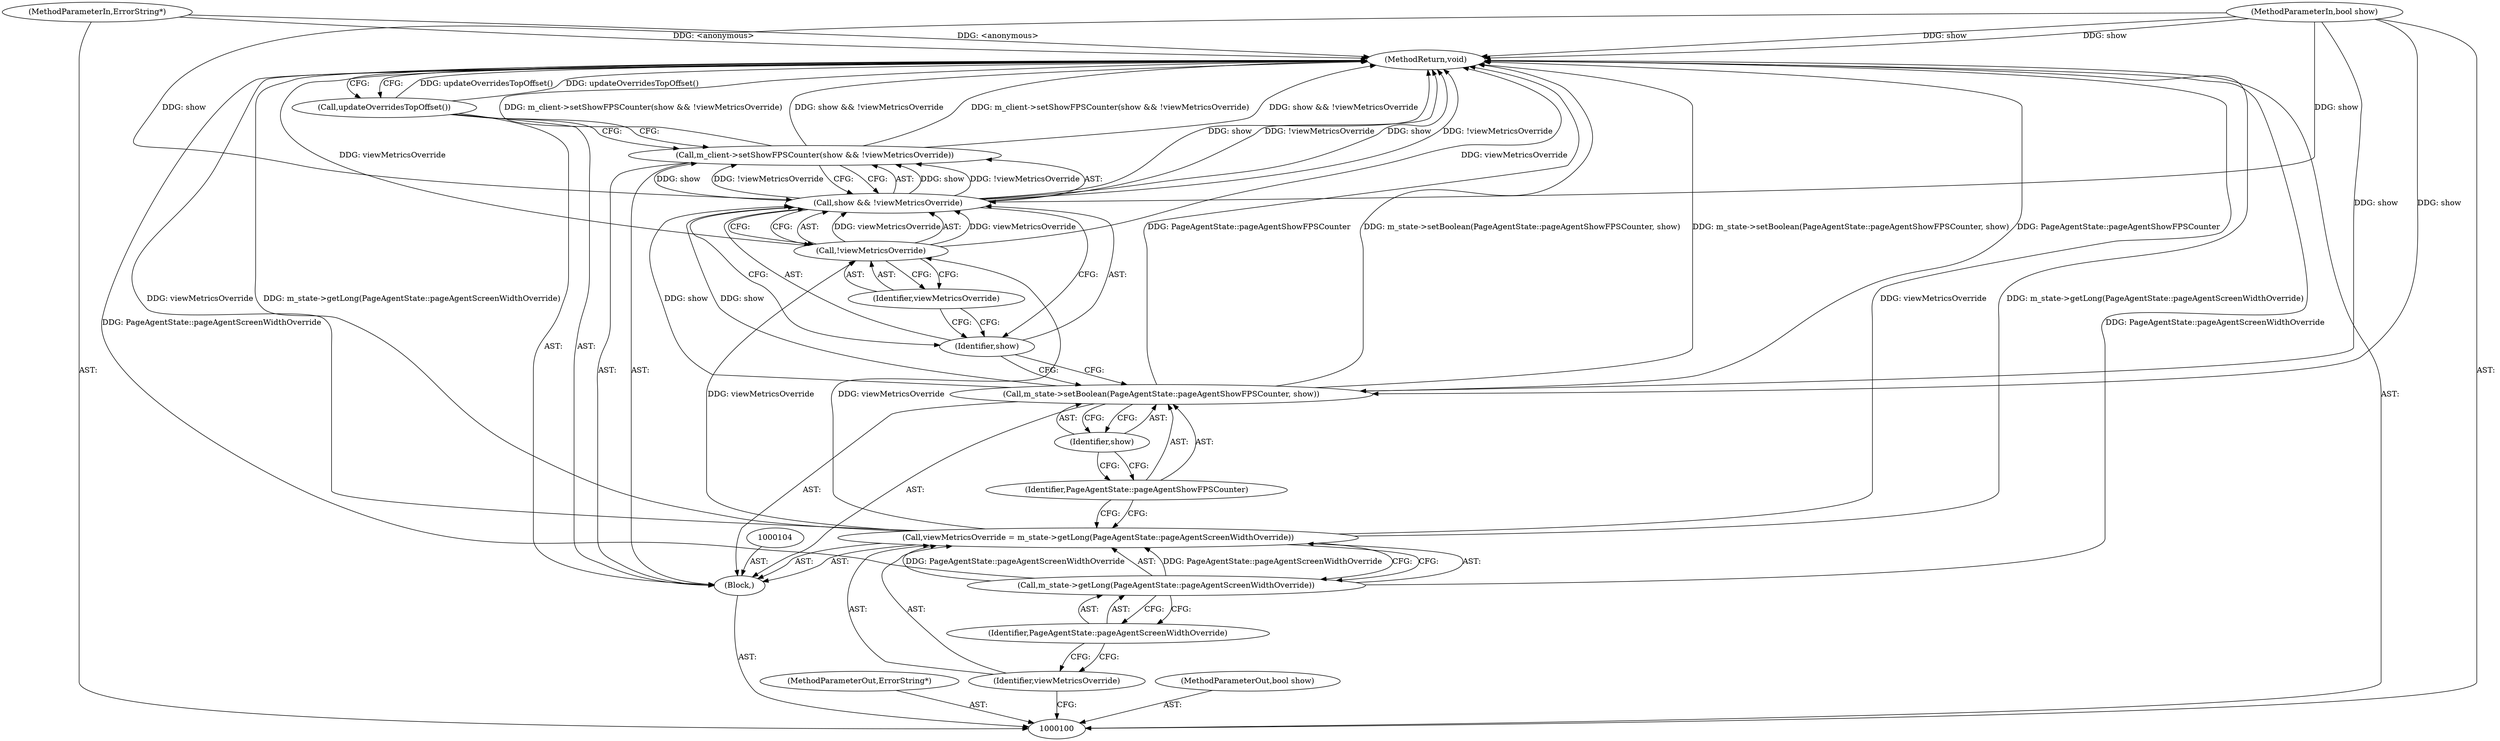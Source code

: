 digraph "1_Chrome_d4cd2b2c0953ad7e9fa988c234eb9361be80fe81_13" {
"1000118" [label="(MethodReturn,void)"];
"1000101" [label="(MethodParameterIn,ErrorString*)"];
"1000154" [label="(MethodParameterOut,ErrorString*)"];
"1000102" [label="(MethodParameterIn,bool show)"];
"1000155" [label="(MethodParameterOut,bool show)"];
"1000103" [label="(Block,)"];
"1000105" [label="(Call,viewMetricsOverride = m_state->getLong(PageAgentState::pageAgentScreenWidthOverride))"];
"1000106" [label="(Identifier,viewMetricsOverride)"];
"1000107" [label="(Call,m_state->getLong(PageAgentState::pageAgentScreenWidthOverride))"];
"1000108" [label="(Identifier,PageAgentState::pageAgentScreenWidthOverride)"];
"1000110" [label="(Identifier,PageAgentState::pageAgentShowFPSCounter)"];
"1000109" [label="(Call,m_state->setBoolean(PageAgentState::pageAgentShowFPSCounter, show))"];
"1000111" [label="(Identifier,show)"];
"1000113" [label="(Call,show && !viewMetricsOverride)"];
"1000114" [label="(Identifier,show)"];
"1000115" [label="(Call,!viewMetricsOverride)"];
"1000116" [label="(Identifier,viewMetricsOverride)"];
"1000112" [label="(Call,m_client->setShowFPSCounter(show && !viewMetricsOverride))"];
"1000117" [label="(Call,updateOverridesTopOffset())"];
"1000118" -> "1000100"  [label="AST: "];
"1000118" -> "1000117"  [label="CFG: "];
"1000117" -> "1000118"  [label="DDG: updateOverridesTopOffset()"];
"1000107" -> "1000118"  [label="DDG: PageAgentState::pageAgentScreenWidthOverride"];
"1000105" -> "1000118"  [label="DDG: m_state->getLong(PageAgentState::pageAgentScreenWidthOverride)"];
"1000105" -> "1000118"  [label="DDG: viewMetricsOverride"];
"1000113" -> "1000118"  [label="DDG: show"];
"1000113" -> "1000118"  [label="DDG: !viewMetricsOverride"];
"1000115" -> "1000118"  [label="DDG: viewMetricsOverride"];
"1000102" -> "1000118"  [label="DDG: show"];
"1000112" -> "1000118"  [label="DDG: m_client->setShowFPSCounter(show && !viewMetricsOverride)"];
"1000112" -> "1000118"  [label="DDG: show && !viewMetricsOverride"];
"1000101" -> "1000118"  [label="DDG: <anonymous>"];
"1000109" -> "1000118"  [label="DDG: PageAgentState::pageAgentShowFPSCounter"];
"1000109" -> "1000118"  [label="DDG: m_state->setBoolean(PageAgentState::pageAgentShowFPSCounter, show)"];
"1000101" -> "1000100"  [label="AST: "];
"1000101" -> "1000118"  [label="DDG: <anonymous>"];
"1000154" -> "1000100"  [label="AST: "];
"1000102" -> "1000100"  [label="AST: "];
"1000102" -> "1000118"  [label="DDG: show"];
"1000102" -> "1000109"  [label="DDG: show"];
"1000102" -> "1000113"  [label="DDG: show"];
"1000155" -> "1000100"  [label="AST: "];
"1000103" -> "1000100"  [label="AST: "];
"1000104" -> "1000103"  [label="AST: "];
"1000105" -> "1000103"  [label="AST: "];
"1000109" -> "1000103"  [label="AST: "];
"1000112" -> "1000103"  [label="AST: "];
"1000117" -> "1000103"  [label="AST: "];
"1000105" -> "1000103"  [label="AST: "];
"1000105" -> "1000107"  [label="CFG: "];
"1000106" -> "1000105"  [label="AST: "];
"1000107" -> "1000105"  [label="AST: "];
"1000110" -> "1000105"  [label="CFG: "];
"1000105" -> "1000118"  [label="DDG: m_state->getLong(PageAgentState::pageAgentScreenWidthOverride)"];
"1000105" -> "1000118"  [label="DDG: viewMetricsOverride"];
"1000107" -> "1000105"  [label="DDG: PageAgentState::pageAgentScreenWidthOverride"];
"1000105" -> "1000115"  [label="DDG: viewMetricsOverride"];
"1000106" -> "1000105"  [label="AST: "];
"1000106" -> "1000100"  [label="CFG: "];
"1000108" -> "1000106"  [label="CFG: "];
"1000107" -> "1000105"  [label="AST: "];
"1000107" -> "1000108"  [label="CFG: "];
"1000108" -> "1000107"  [label="AST: "];
"1000105" -> "1000107"  [label="CFG: "];
"1000107" -> "1000118"  [label="DDG: PageAgentState::pageAgentScreenWidthOverride"];
"1000107" -> "1000105"  [label="DDG: PageAgentState::pageAgentScreenWidthOverride"];
"1000108" -> "1000107"  [label="AST: "];
"1000108" -> "1000106"  [label="CFG: "];
"1000107" -> "1000108"  [label="CFG: "];
"1000110" -> "1000109"  [label="AST: "];
"1000110" -> "1000105"  [label="CFG: "];
"1000111" -> "1000110"  [label="CFG: "];
"1000109" -> "1000103"  [label="AST: "];
"1000109" -> "1000111"  [label="CFG: "];
"1000110" -> "1000109"  [label="AST: "];
"1000111" -> "1000109"  [label="AST: "];
"1000114" -> "1000109"  [label="CFG: "];
"1000109" -> "1000118"  [label="DDG: PageAgentState::pageAgentShowFPSCounter"];
"1000109" -> "1000118"  [label="DDG: m_state->setBoolean(PageAgentState::pageAgentShowFPSCounter, show)"];
"1000102" -> "1000109"  [label="DDG: show"];
"1000109" -> "1000113"  [label="DDG: show"];
"1000111" -> "1000109"  [label="AST: "];
"1000111" -> "1000110"  [label="CFG: "];
"1000109" -> "1000111"  [label="CFG: "];
"1000113" -> "1000112"  [label="AST: "];
"1000113" -> "1000114"  [label="CFG: "];
"1000113" -> "1000115"  [label="CFG: "];
"1000114" -> "1000113"  [label="AST: "];
"1000115" -> "1000113"  [label="AST: "];
"1000112" -> "1000113"  [label="CFG: "];
"1000113" -> "1000118"  [label="DDG: show"];
"1000113" -> "1000118"  [label="DDG: !viewMetricsOverride"];
"1000113" -> "1000112"  [label="DDG: show"];
"1000113" -> "1000112"  [label="DDG: !viewMetricsOverride"];
"1000109" -> "1000113"  [label="DDG: show"];
"1000102" -> "1000113"  [label="DDG: show"];
"1000115" -> "1000113"  [label="DDG: viewMetricsOverride"];
"1000114" -> "1000113"  [label="AST: "];
"1000114" -> "1000109"  [label="CFG: "];
"1000116" -> "1000114"  [label="CFG: "];
"1000113" -> "1000114"  [label="CFG: "];
"1000115" -> "1000113"  [label="AST: "];
"1000115" -> "1000116"  [label="CFG: "];
"1000116" -> "1000115"  [label="AST: "];
"1000113" -> "1000115"  [label="CFG: "];
"1000115" -> "1000118"  [label="DDG: viewMetricsOverride"];
"1000115" -> "1000113"  [label="DDG: viewMetricsOverride"];
"1000105" -> "1000115"  [label="DDG: viewMetricsOverride"];
"1000116" -> "1000115"  [label="AST: "];
"1000116" -> "1000114"  [label="CFG: "];
"1000115" -> "1000116"  [label="CFG: "];
"1000112" -> "1000103"  [label="AST: "];
"1000112" -> "1000113"  [label="CFG: "];
"1000113" -> "1000112"  [label="AST: "];
"1000117" -> "1000112"  [label="CFG: "];
"1000112" -> "1000118"  [label="DDG: m_client->setShowFPSCounter(show && !viewMetricsOverride)"];
"1000112" -> "1000118"  [label="DDG: show && !viewMetricsOverride"];
"1000113" -> "1000112"  [label="DDG: show"];
"1000113" -> "1000112"  [label="DDG: !viewMetricsOverride"];
"1000117" -> "1000103"  [label="AST: "];
"1000117" -> "1000112"  [label="CFG: "];
"1000118" -> "1000117"  [label="CFG: "];
"1000117" -> "1000118"  [label="DDG: updateOverridesTopOffset()"];
}
